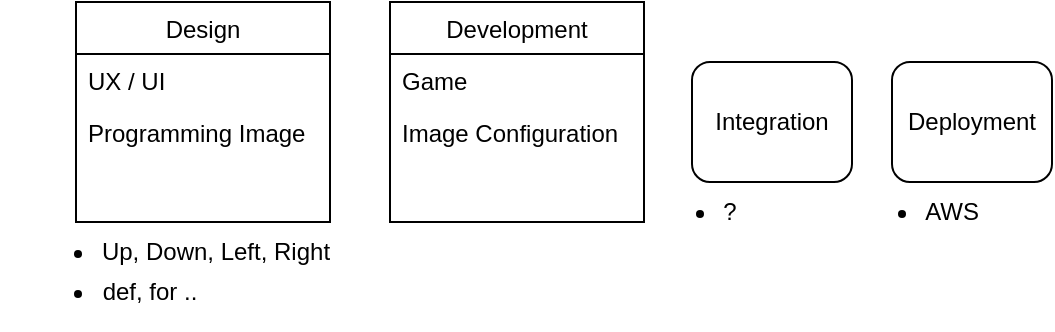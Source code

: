 <mxfile version="22.0.8" type="device">
  <diagram id="C5RBs43oDa-KdzZeNtuy" name="Page-1">
    <mxGraphModel dx="712" dy="759" grid="1" gridSize="10" guides="1" tooltips="1" connect="1" arrows="1" fold="1" page="1" pageScale="1" pageWidth="827" pageHeight="1169" math="0" shadow="0">
      <root>
        <mxCell id="WIyWlLk6GJQsqaUBKTNV-0" />
        <mxCell id="WIyWlLk6GJQsqaUBKTNV-1" parent="WIyWlLk6GJQsqaUBKTNV-0" />
        <mxCell id="zkfFHV4jXpPFQw0GAbJ--17" value="Design" style="swimlane;fontStyle=0;align=center;verticalAlign=top;childLayout=stackLayout;horizontal=1;startSize=26;horizontalStack=0;resizeParent=1;resizeLast=0;collapsible=1;marginBottom=0;rounded=0;shadow=0;strokeWidth=1;" parent="WIyWlLk6GJQsqaUBKTNV-1" vertex="1">
          <mxGeometry x="48" y="410" width="127" height="110" as="geometry">
            <mxRectangle x="550" y="140" width="160" height="26" as="alternateBounds" />
          </mxGeometry>
        </mxCell>
        <mxCell id="zkfFHV4jXpPFQw0GAbJ--18" value="UX / UI" style="text;align=left;verticalAlign=top;spacingLeft=4;spacingRight=4;overflow=hidden;rotatable=0;points=[[0,0.5],[1,0.5]];portConstraint=eastwest;" parent="zkfFHV4jXpPFQw0GAbJ--17" vertex="1">
          <mxGeometry y="26" width="127" height="26" as="geometry" />
        </mxCell>
        <mxCell id="doPsQmuykJK-m4pFW8Eo-15" value="Programming Image" style="text;align=left;verticalAlign=top;spacingLeft=4;spacingRight=4;overflow=hidden;rotatable=0;points=[[0,0.5],[1,0.5]];portConstraint=eastwest;" vertex="1" parent="zkfFHV4jXpPFQw0GAbJ--17">
          <mxGeometry y="52" width="127" height="26" as="geometry" />
        </mxCell>
        <mxCell id="doPsQmuykJK-m4pFW8Eo-0" value="Development" style="swimlane;fontStyle=0;align=center;verticalAlign=top;childLayout=stackLayout;horizontal=1;startSize=26;horizontalStack=0;resizeParent=1;resizeLast=0;collapsible=1;marginBottom=0;rounded=0;shadow=0;strokeWidth=1;" vertex="1" parent="WIyWlLk6GJQsqaUBKTNV-1">
          <mxGeometry x="205" y="410" width="127" height="110" as="geometry">
            <mxRectangle x="550" y="140" width="160" height="26" as="alternateBounds" />
          </mxGeometry>
        </mxCell>
        <mxCell id="doPsQmuykJK-m4pFW8Eo-26" value="Game" style="text;align=left;verticalAlign=top;spacingLeft=4;spacingRight=4;overflow=hidden;rotatable=0;points=[[0,0.5],[1,0.5]];portConstraint=eastwest;" vertex="1" parent="doPsQmuykJK-m4pFW8Eo-0">
          <mxGeometry y="26" width="127" height="26" as="geometry" />
        </mxCell>
        <mxCell id="doPsQmuykJK-m4pFW8Eo-10" value="Image Configuration" style="text;align=left;verticalAlign=top;spacingLeft=4;spacingRight=4;overflow=hidden;rotatable=0;points=[[0,0.5],[1,0.5]];portConstraint=eastwest;" vertex="1" parent="doPsQmuykJK-m4pFW8Eo-0">
          <mxGeometry y="52" width="127" height="26" as="geometry" />
        </mxCell>
        <mxCell id="doPsQmuykJK-m4pFW8Eo-14" value="Integration" style="rounded=1;whiteSpace=wrap;html=1;" vertex="1" parent="WIyWlLk6GJQsqaUBKTNV-1">
          <mxGeometry x="356" y="440" width="80" height="60" as="geometry" />
        </mxCell>
        <mxCell id="doPsQmuykJK-m4pFW8Eo-17" value="Deployment" style="rounded=1;whiteSpace=wrap;html=1;" vertex="1" parent="WIyWlLk6GJQsqaUBKTNV-1">
          <mxGeometry x="456" y="440" width="80" height="60" as="geometry" />
        </mxCell>
        <mxCell id="doPsQmuykJK-m4pFW8Eo-19" value="&lt;ul&gt;&lt;li&gt;AWS&lt;/li&gt;&lt;/ul&gt;" style="text;html=1;strokeColor=none;fillColor=none;align=center;verticalAlign=middle;whiteSpace=wrap;rounded=0;" vertex="1" parent="WIyWlLk6GJQsqaUBKTNV-1">
          <mxGeometry x="436" y="500" width="60" height="30" as="geometry" />
        </mxCell>
        <mxCell id="doPsQmuykJK-m4pFW8Eo-20" value="&lt;ul&gt;&lt;li&gt;?&lt;/li&gt;&lt;/ul&gt;" style="text;html=1;strokeColor=none;fillColor=none;align=center;verticalAlign=middle;whiteSpace=wrap;rounded=0;" vertex="1" parent="WIyWlLk6GJQsqaUBKTNV-1">
          <mxGeometry x="325" y="500" width="60" height="30" as="geometry" />
        </mxCell>
        <mxCell id="doPsQmuykJK-m4pFW8Eo-21" value="&lt;ul&gt;&lt;li&gt;Up, Down, Left, Right&lt;/li&gt;&lt;/ul&gt;" style="text;html=1;strokeColor=none;fillColor=none;align=center;verticalAlign=middle;whiteSpace=wrap;rounded=0;" vertex="1" parent="WIyWlLk6GJQsqaUBKTNV-1">
          <mxGeometry x="18" y="520" width="160" height="30" as="geometry" />
        </mxCell>
        <mxCell id="doPsQmuykJK-m4pFW8Eo-22" value="&lt;ul&gt;&lt;li&gt;def, for ..&lt;/li&gt;&lt;/ul&gt;" style="text;html=1;strokeColor=none;fillColor=none;align=center;verticalAlign=middle;whiteSpace=wrap;rounded=0;" vertex="1" parent="WIyWlLk6GJQsqaUBKTNV-1">
          <mxGeometry x="10" y="540" width="110" height="30" as="geometry" />
        </mxCell>
      </root>
    </mxGraphModel>
  </diagram>
</mxfile>
